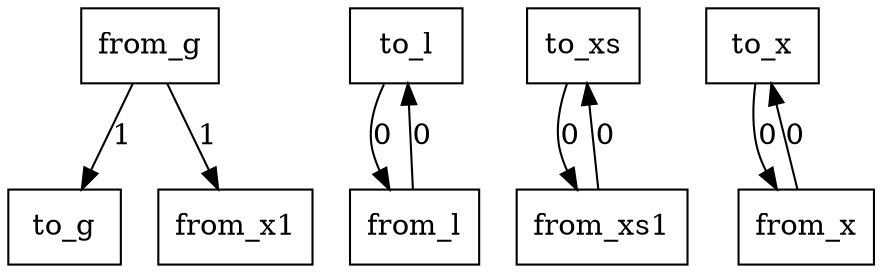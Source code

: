 digraph {
    graph [rankdir=TB
          ,bgcolor=transparent];
    node [shape=box
         ,fillcolor=white
         ,style=filled];
    0 [label=<to_g>];
    1 [label=<to_l>];
    2 [label=<to_xs>];
    3 [label=<to_x>];
    4 [label=<from_x1>];
    5 [label=<from_x>];
    6 [label=<from_l>];
    7 [label=<from_xs1>];
    8 [label=<from_g>];
    1 -> 6 [label=0];
    2 -> 7 [label=0];
    3 -> 5 [label=0];
    5 -> 3 [label=0];
    6 -> 1 [label=0];
    7 -> 2 [label=0];
    8 -> 0 [label=1];
    8 -> 4 [label=1];
}